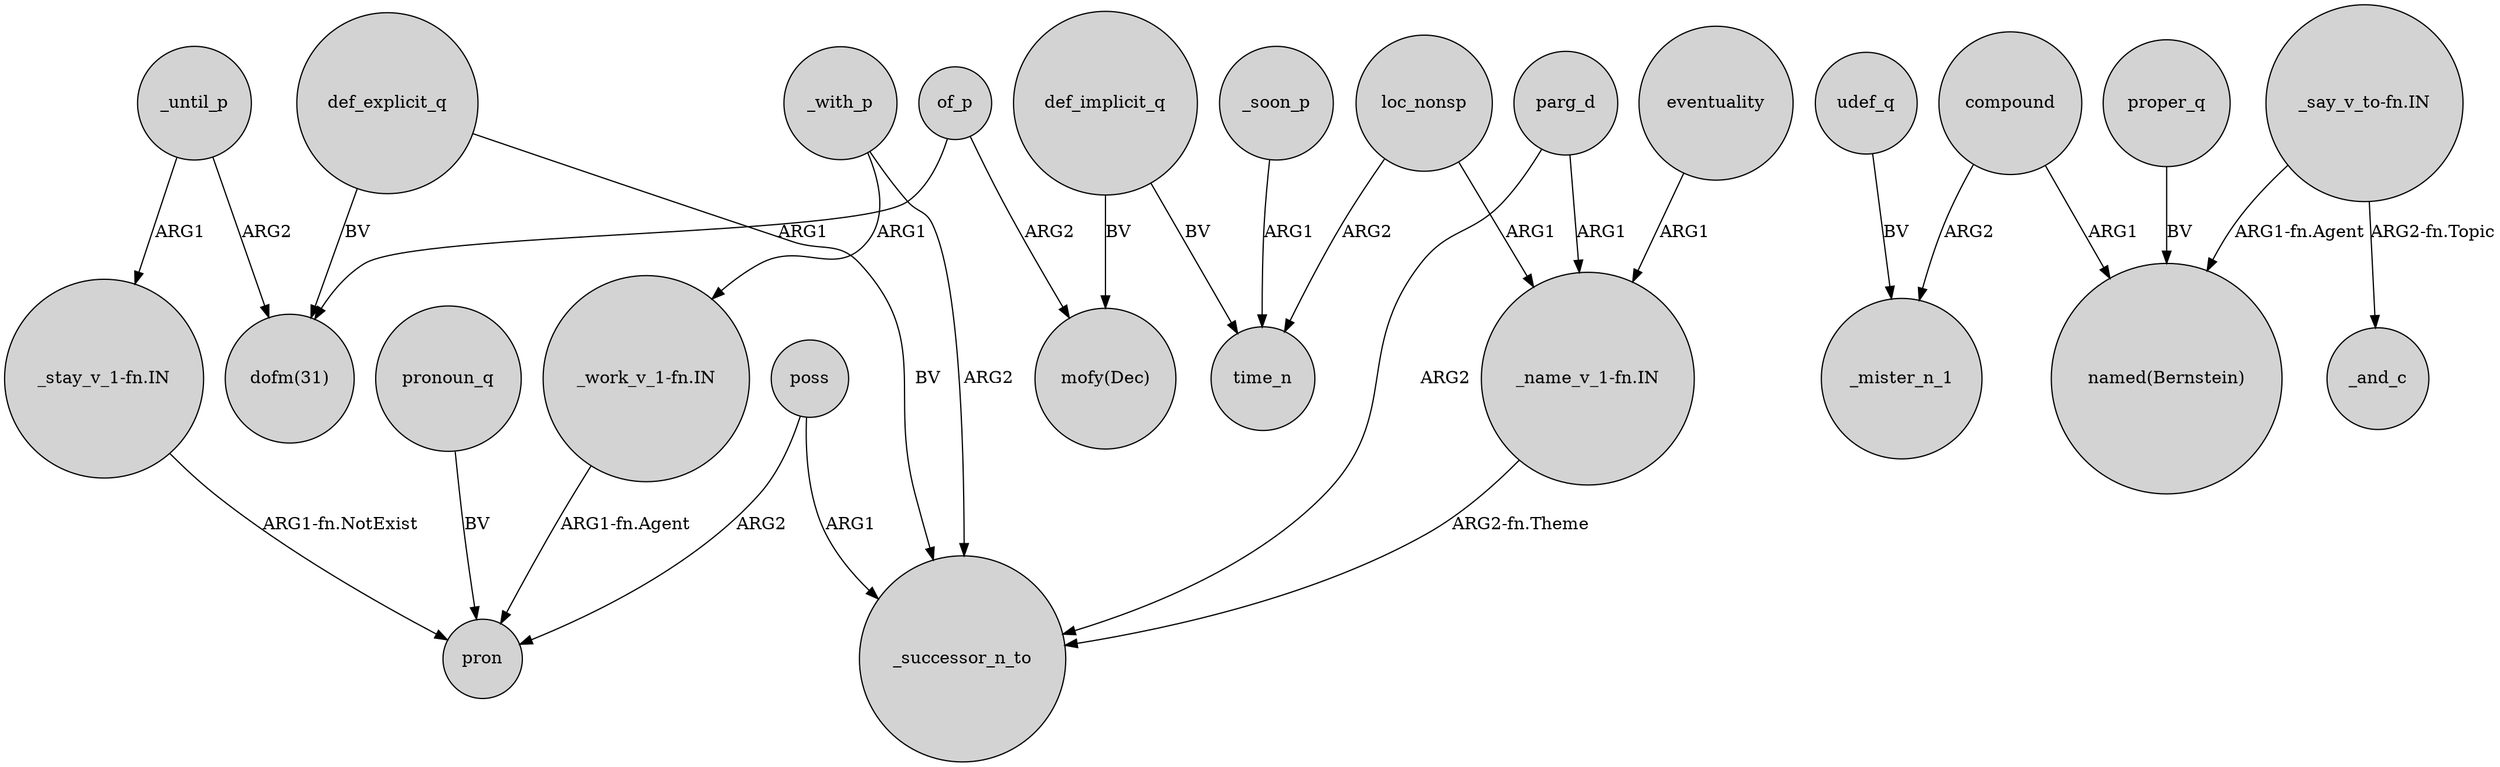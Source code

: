 digraph {
	node [shape=circle style=filled]
	_with_p -> _successor_n_to [label=ARG2]
	compound -> "named(Bernstein)" [label=ARG1]
	proper_q -> "named(Bernstein)" [label=BV]
	poss -> pron [label=ARG2]
	"_stay_v_1-fn.IN" -> pron [label="ARG1-fn.NotExist"]
	_until_p -> "dofm(31)" [label=ARG2]
	def_implicit_q -> "mofy(Dec)" [label=BV]
	poss -> _successor_n_to [label=ARG1]
	compound -> _mister_n_1 [label=ARG2]
	def_explicit_q -> _successor_n_to [label=BV]
	udef_q -> _mister_n_1 [label=BV]
	_until_p -> "_stay_v_1-fn.IN" [label=ARG1]
	def_explicit_q -> "dofm(31)" [label=BV]
	of_p -> "dofm(31)" [label=ARG1]
	loc_nonsp -> time_n [label=ARG2]
	eventuality -> "_name_v_1-fn.IN" [label=ARG1]
	pronoun_q -> pron [label=BV]
	"_work_v_1-fn.IN" -> pron [label="ARG1-fn.Agent"]
	"_say_v_to-fn.IN" -> "named(Bernstein)" [label="ARG1-fn.Agent"]
	"_say_v_to-fn.IN" -> _and_c [label="ARG2-fn.Topic"]
	"_name_v_1-fn.IN" -> _successor_n_to [label="ARG2-fn.Theme"]
	parg_d -> _successor_n_to [label=ARG2]
	_soon_p -> time_n [label=ARG1]
	of_p -> "mofy(Dec)" [label=ARG2]
	loc_nonsp -> "_name_v_1-fn.IN" [label=ARG1]
	_with_p -> "_work_v_1-fn.IN" [label=ARG1]
	parg_d -> "_name_v_1-fn.IN" [label=ARG1]
	def_implicit_q -> time_n [label=BV]
}
